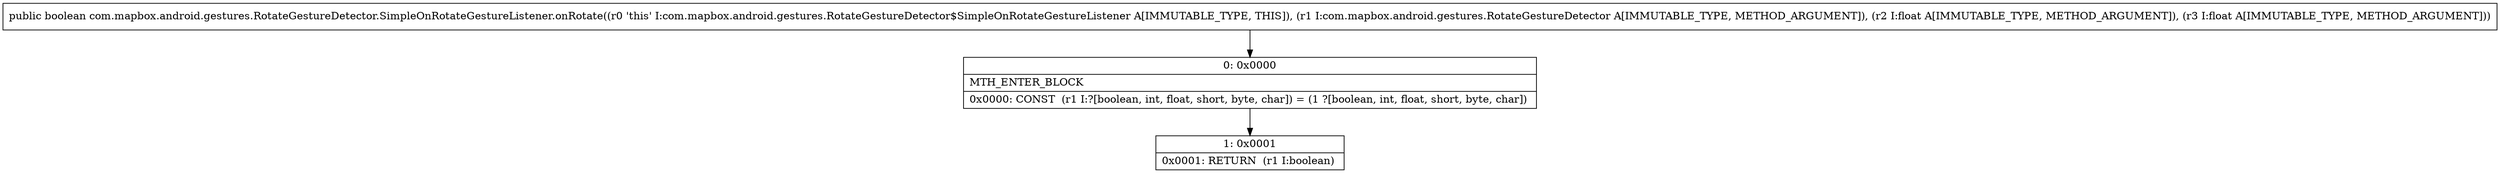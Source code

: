 digraph "CFG forcom.mapbox.android.gestures.RotateGestureDetector.SimpleOnRotateGestureListener.onRotate(Lcom\/mapbox\/android\/gestures\/RotateGestureDetector;FF)Z" {
Node_0 [shape=record,label="{0\:\ 0x0000|MTH_ENTER_BLOCK\l|0x0000: CONST  (r1 I:?[boolean, int, float, short, byte, char]) = (1 ?[boolean, int, float, short, byte, char]) \l}"];
Node_1 [shape=record,label="{1\:\ 0x0001|0x0001: RETURN  (r1 I:boolean) \l}"];
MethodNode[shape=record,label="{public boolean com.mapbox.android.gestures.RotateGestureDetector.SimpleOnRotateGestureListener.onRotate((r0 'this' I:com.mapbox.android.gestures.RotateGestureDetector$SimpleOnRotateGestureListener A[IMMUTABLE_TYPE, THIS]), (r1 I:com.mapbox.android.gestures.RotateGestureDetector A[IMMUTABLE_TYPE, METHOD_ARGUMENT]), (r2 I:float A[IMMUTABLE_TYPE, METHOD_ARGUMENT]), (r3 I:float A[IMMUTABLE_TYPE, METHOD_ARGUMENT])) }"];
MethodNode -> Node_0;
Node_0 -> Node_1;
}

